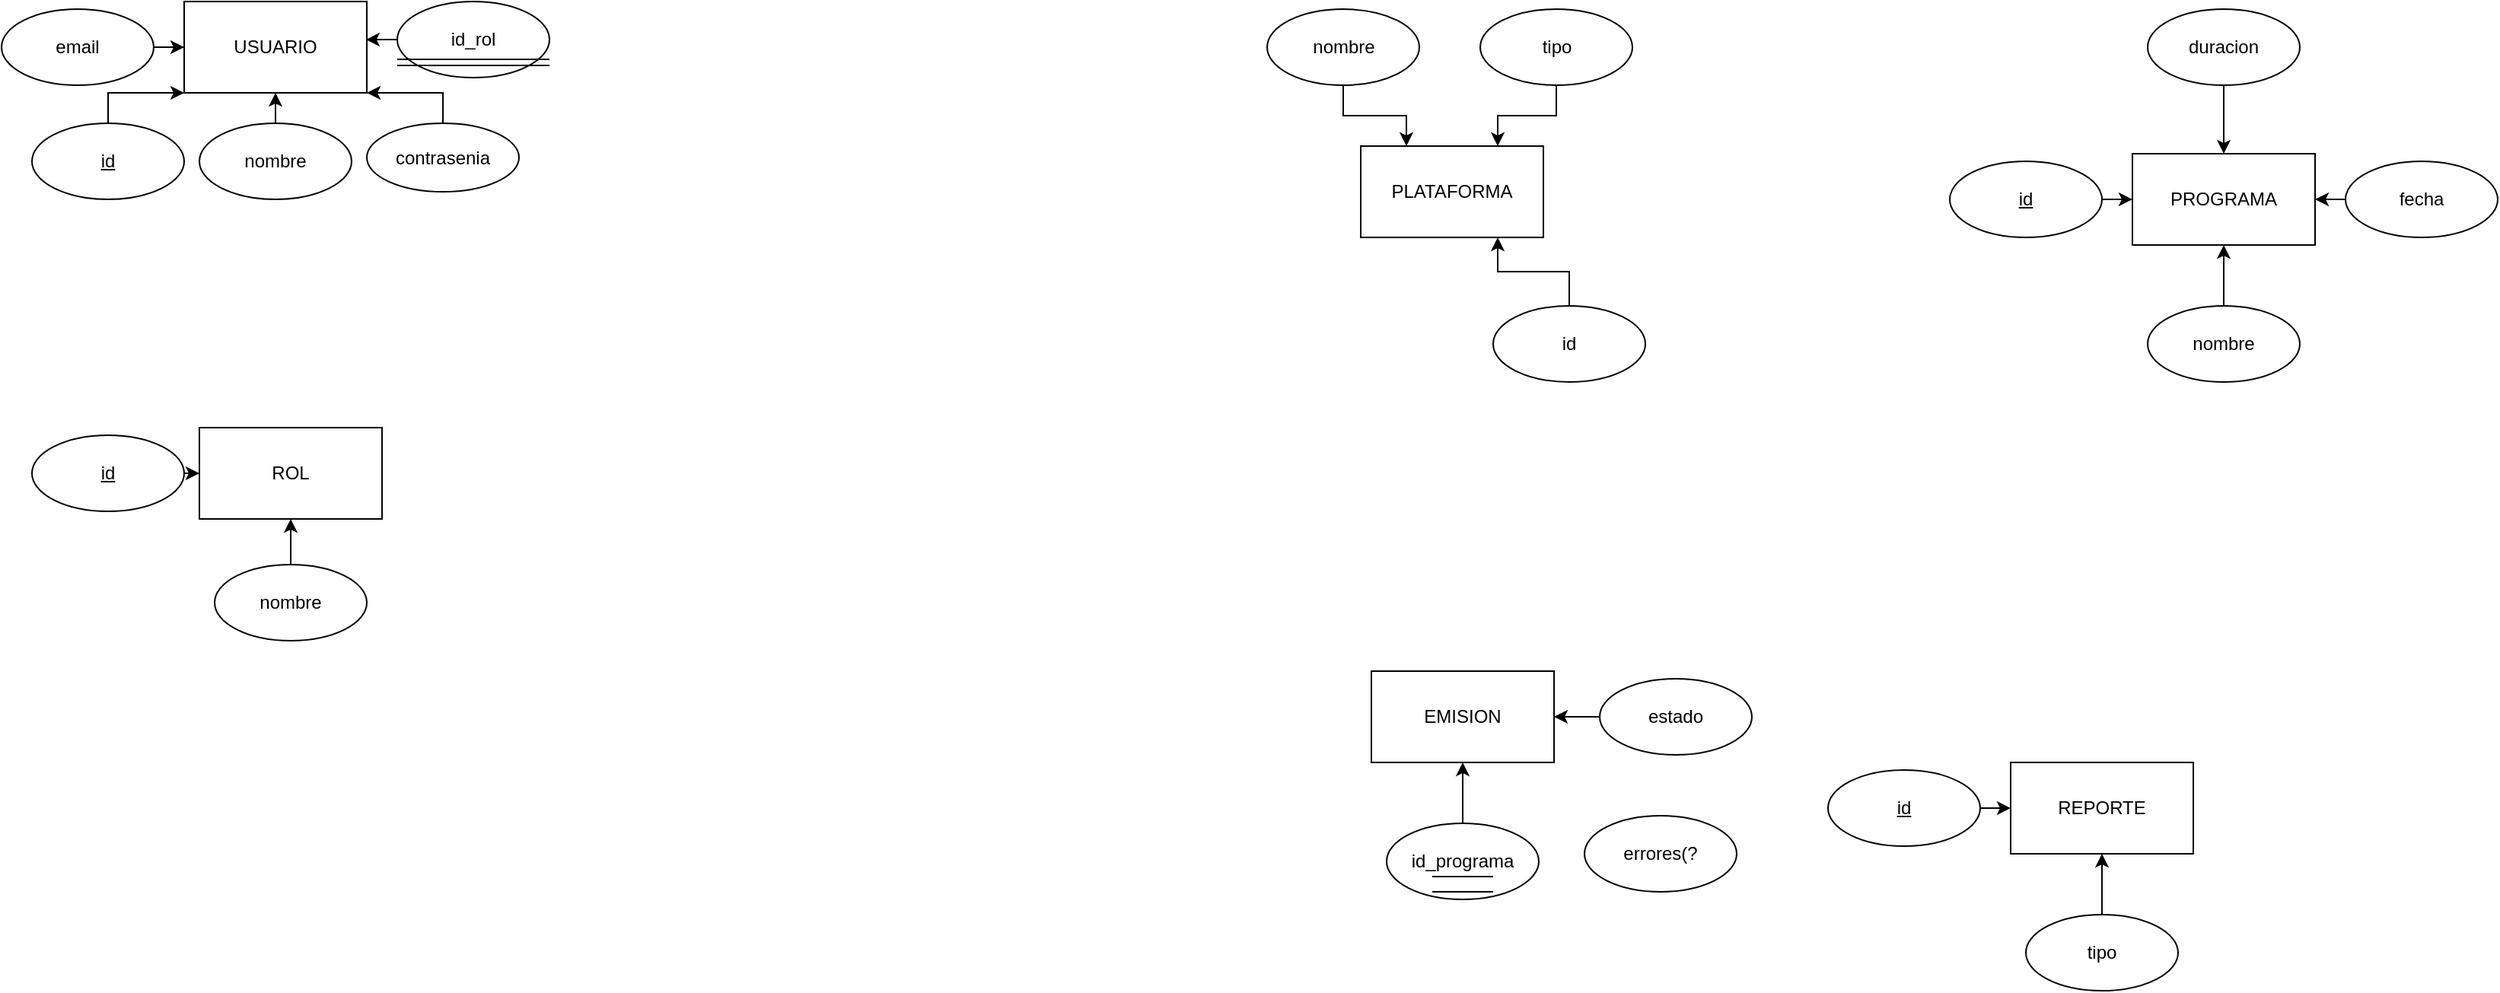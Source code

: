 <mxfile version="21.2.8" type="device">
  <diagram name="Página-1" id="XmaXczBZtw39XaAU-WEB">
    <mxGraphModel dx="305" dy="539" grid="1" gridSize="10" guides="1" tooltips="1" connect="1" arrows="1" fold="1" page="1" pageScale="1" pageWidth="827" pageHeight="1169" math="0" shadow="0">
      <root>
        <mxCell id="0" />
        <mxCell id="1" parent="0" />
        <mxCell id="rqW7YL4g15R7MDvtS0Pd-1" value="USUARIO" style="rounded=0;whiteSpace=wrap;html=1;" parent="1" vertex="1">
          <mxGeometry x="140" y="30" width="120" height="60" as="geometry" />
        </mxCell>
        <mxCell id="rqW7YL4g15R7MDvtS0Pd-12" style="edgeStyle=orthogonalEdgeStyle;rounded=0;orthogonalLoop=1;jettySize=auto;html=1;exitX=0.5;exitY=0;exitDx=0;exitDy=0;entryX=0;entryY=1;entryDx=0;entryDy=0;" parent="1" source="rqW7YL4g15R7MDvtS0Pd-2" target="rqW7YL4g15R7MDvtS0Pd-1" edge="1">
          <mxGeometry relative="1" as="geometry" />
        </mxCell>
        <mxCell id="rqW7YL4g15R7MDvtS0Pd-2" value="&lt;u&gt;id&lt;/u&gt;" style="ellipse;whiteSpace=wrap;html=1;" parent="1" vertex="1">
          <mxGeometry x="40" y="110" width="100" height="50" as="geometry" />
        </mxCell>
        <mxCell id="rqW7YL4g15R7MDvtS0Pd-13" style="edgeStyle=orthogonalEdgeStyle;rounded=0;orthogonalLoop=1;jettySize=auto;html=1;exitX=0.5;exitY=0;exitDx=0;exitDy=0;entryX=0.5;entryY=1;entryDx=0;entryDy=0;" parent="1" source="rqW7YL4g15R7MDvtS0Pd-3" target="rqW7YL4g15R7MDvtS0Pd-1" edge="1">
          <mxGeometry relative="1" as="geometry" />
        </mxCell>
        <mxCell id="rqW7YL4g15R7MDvtS0Pd-3" value="nombre" style="ellipse;whiteSpace=wrap;html=1;" parent="1" vertex="1">
          <mxGeometry x="150" y="110" width="100" height="50" as="geometry" />
        </mxCell>
        <mxCell id="rqW7YL4g15R7MDvtS0Pd-14" style="edgeStyle=orthogonalEdgeStyle;rounded=0;orthogonalLoop=1;jettySize=auto;html=1;exitX=0.5;exitY=0;exitDx=0;exitDy=0;entryX=1;entryY=1;entryDx=0;entryDy=0;" parent="1" source="rqW7YL4g15R7MDvtS0Pd-5" target="rqW7YL4g15R7MDvtS0Pd-1" edge="1">
          <mxGeometry relative="1" as="geometry" />
        </mxCell>
        <mxCell id="rqW7YL4g15R7MDvtS0Pd-5" value="contrasenia" style="ellipse;whiteSpace=wrap;html=1;" parent="1" vertex="1">
          <mxGeometry x="260" y="110" width="100" height="45" as="geometry" />
        </mxCell>
        <mxCell id="rqW7YL4g15R7MDvtS0Pd-16" style="edgeStyle=orthogonalEdgeStyle;rounded=0;orthogonalLoop=1;jettySize=auto;html=1;exitX=0;exitY=0.5;exitDx=0;exitDy=0;entryX=0.995;entryY=0.417;entryDx=0;entryDy=0;entryPerimeter=0;" parent="1" source="rqW7YL4g15R7MDvtS0Pd-6" target="rqW7YL4g15R7MDvtS0Pd-1" edge="1">
          <mxGeometry relative="1" as="geometry" />
        </mxCell>
        <mxCell id="rqW7YL4g15R7MDvtS0Pd-6" value="id_rol" style="ellipse;whiteSpace=wrap;html=1;" parent="1" vertex="1">
          <mxGeometry x="280" y="30" width="100" height="50" as="geometry" />
        </mxCell>
        <mxCell id="rqW7YL4g15R7MDvtS0Pd-8" value="" style="shape=link;html=1;rounded=0;" parent="1" edge="1">
          <mxGeometry width="100" relative="1" as="geometry">
            <mxPoint x="280" y="70" as="sourcePoint" />
            <mxPoint x="380" y="70" as="targetPoint" />
          </mxGeometry>
        </mxCell>
        <mxCell id="rqW7YL4g15R7MDvtS0Pd-11" style="edgeStyle=orthogonalEdgeStyle;rounded=0;orthogonalLoop=1;jettySize=auto;html=1;entryX=0;entryY=0.5;entryDx=0;entryDy=0;" parent="1" source="rqW7YL4g15R7MDvtS0Pd-10" target="rqW7YL4g15R7MDvtS0Pd-1" edge="1">
          <mxGeometry relative="1" as="geometry" />
        </mxCell>
        <mxCell id="rqW7YL4g15R7MDvtS0Pd-10" value="email" style="ellipse;whiteSpace=wrap;html=1;" parent="1" vertex="1">
          <mxGeometry x="20" y="35" width="100" height="50" as="geometry" />
        </mxCell>
        <mxCell id="rqW7YL4g15R7MDvtS0Pd-17" value="ROL" style="rounded=0;whiteSpace=wrap;html=1;" parent="1" vertex="1">
          <mxGeometry x="150" y="310" width="120" height="60" as="geometry" />
        </mxCell>
        <mxCell id="rqW7YL4g15R7MDvtS0Pd-22" style="edgeStyle=orthogonalEdgeStyle;rounded=0;orthogonalLoop=1;jettySize=auto;html=1;exitX=1;exitY=0.5;exitDx=0;exitDy=0;entryX=0;entryY=0.5;entryDx=0;entryDy=0;" parent="1" source="rqW7YL4g15R7MDvtS0Pd-19" target="rqW7YL4g15R7MDvtS0Pd-17" edge="1">
          <mxGeometry relative="1" as="geometry" />
        </mxCell>
        <mxCell id="rqW7YL4g15R7MDvtS0Pd-19" value="&lt;u&gt;id&lt;/u&gt;" style="ellipse;whiteSpace=wrap;html=1;" parent="1" vertex="1">
          <mxGeometry x="40" y="315" width="100" height="50" as="geometry" />
        </mxCell>
        <mxCell id="rqW7YL4g15R7MDvtS0Pd-21" style="edgeStyle=orthogonalEdgeStyle;rounded=0;orthogonalLoop=1;jettySize=auto;html=1;exitX=0.5;exitY=0;exitDx=0;exitDy=0;entryX=0.5;entryY=1;entryDx=0;entryDy=0;" parent="1" source="rqW7YL4g15R7MDvtS0Pd-20" target="rqW7YL4g15R7MDvtS0Pd-17" edge="1">
          <mxGeometry relative="1" as="geometry" />
        </mxCell>
        <mxCell id="rqW7YL4g15R7MDvtS0Pd-20" value="nombre" style="ellipse;whiteSpace=wrap;html=1;" parent="1" vertex="1">
          <mxGeometry x="160" y="400" width="100" height="50" as="geometry" />
        </mxCell>
        <mxCell id="rqW7YL4g15R7MDvtS0Pd-23" value="PROGRAMA" style="rounded=0;whiteSpace=wrap;html=1;" parent="1" vertex="1">
          <mxGeometry x="1420" y="130" width="120" height="60" as="geometry" />
        </mxCell>
        <mxCell id="mop9O-GcYV7ENMn5UV4q-4" style="edgeStyle=orthogonalEdgeStyle;rounded=0;orthogonalLoop=1;jettySize=auto;html=1;exitX=1;exitY=0.5;exitDx=0;exitDy=0;entryX=0;entryY=0.5;entryDx=0;entryDy=0;" edge="1" parent="1" source="rqW7YL4g15R7MDvtS0Pd-25" target="rqW7YL4g15R7MDvtS0Pd-23">
          <mxGeometry relative="1" as="geometry" />
        </mxCell>
        <mxCell id="rqW7YL4g15R7MDvtS0Pd-25" value="&lt;u&gt;id&lt;/u&gt;" style="ellipse;whiteSpace=wrap;html=1;" parent="1" vertex="1">
          <mxGeometry x="1300" y="135" width="100" height="50" as="geometry" />
        </mxCell>
        <mxCell id="mop9O-GcYV7ENMn5UV4q-5" style="edgeStyle=orthogonalEdgeStyle;rounded=0;orthogonalLoop=1;jettySize=auto;html=1;exitX=0.5;exitY=0;exitDx=0;exitDy=0;" edge="1" parent="1" source="rqW7YL4g15R7MDvtS0Pd-26" target="rqW7YL4g15R7MDvtS0Pd-23">
          <mxGeometry relative="1" as="geometry" />
        </mxCell>
        <mxCell id="rqW7YL4g15R7MDvtS0Pd-26" value="nombre" style="ellipse;whiteSpace=wrap;html=1;" parent="1" vertex="1">
          <mxGeometry x="1430" y="230" width="100" height="50" as="geometry" />
        </mxCell>
        <mxCell id="rqW7YL4g15R7MDvtS0Pd-38" style="edgeStyle=orthogonalEdgeStyle;rounded=0;orthogonalLoop=1;jettySize=auto;html=1;exitX=0;exitY=0.5;exitDx=0;exitDy=0;entryX=1;entryY=0.5;entryDx=0;entryDy=0;" parent="1" source="rqW7YL4g15R7MDvtS0Pd-28" target="rqW7YL4g15R7MDvtS0Pd-23" edge="1">
          <mxGeometry relative="1" as="geometry" />
        </mxCell>
        <mxCell id="rqW7YL4g15R7MDvtS0Pd-28" value="fecha" style="ellipse;whiteSpace=wrap;html=1;" parent="1" vertex="1">
          <mxGeometry x="1560" y="135" width="100" height="50" as="geometry" />
        </mxCell>
        <mxCell id="mop9O-GcYV7ENMn5UV4q-6" style="edgeStyle=orthogonalEdgeStyle;rounded=0;orthogonalLoop=1;jettySize=auto;html=1;exitX=0.5;exitY=1;exitDx=0;exitDy=0;entryX=0.5;entryY=0;entryDx=0;entryDy=0;" edge="1" parent="1" source="rqW7YL4g15R7MDvtS0Pd-29" target="rqW7YL4g15R7MDvtS0Pd-23">
          <mxGeometry relative="1" as="geometry" />
        </mxCell>
        <mxCell id="rqW7YL4g15R7MDvtS0Pd-29" value="duracion" style="ellipse;whiteSpace=wrap;html=1;" parent="1" vertex="1">
          <mxGeometry x="1430" y="35" width="100" height="50" as="geometry" />
        </mxCell>
        <mxCell id="rqW7YL4g15R7MDvtS0Pd-30" value="EMISION" style="rounded=0;whiteSpace=wrap;html=1;" parent="1" vertex="1">
          <mxGeometry x="920" y="470" width="120" height="60" as="geometry" />
        </mxCell>
        <mxCell id="rqW7YL4g15R7MDvtS0Pd-41" style="edgeStyle=orthogonalEdgeStyle;rounded=0;orthogonalLoop=1;jettySize=auto;html=1;exitX=0;exitY=0.5;exitDx=0;exitDy=0;" parent="1" source="rqW7YL4g15R7MDvtS0Pd-31" target="rqW7YL4g15R7MDvtS0Pd-30" edge="1">
          <mxGeometry relative="1" as="geometry" />
        </mxCell>
        <mxCell id="rqW7YL4g15R7MDvtS0Pd-31" value="estado" style="ellipse;whiteSpace=wrap;html=1;" parent="1" vertex="1">
          <mxGeometry x="1070" y="475" width="100" height="50" as="geometry" />
        </mxCell>
        <mxCell id="mop9O-GcYV7ENMn5UV4q-7" style="edgeStyle=orthogonalEdgeStyle;rounded=0;orthogonalLoop=1;jettySize=auto;html=1;exitX=0.5;exitY=0;exitDx=0;exitDy=0;entryX=0.5;entryY=1;entryDx=0;entryDy=0;" edge="1" parent="1" source="rqW7YL4g15R7MDvtS0Pd-33" target="rqW7YL4g15R7MDvtS0Pd-30">
          <mxGeometry relative="1" as="geometry" />
        </mxCell>
        <mxCell id="rqW7YL4g15R7MDvtS0Pd-33" value="id_programa" style="ellipse;whiteSpace=wrap;html=1;" parent="1" vertex="1">
          <mxGeometry x="930" y="570" width="100" height="50" as="geometry" />
        </mxCell>
        <mxCell id="rqW7YL4g15R7MDvtS0Pd-34" value="" style="endArrow=none;html=1;rounded=0;" parent="1" edge="1">
          <mxGeometry width="50" height="50" relative="1" as="geometry">
            <mxPoint x="960" y="605" as="sourcePoint" />
            <mxPoint x="1000" y="605" as="targetPoint" />
          </mxGeometry>
        </mxCell>
        <mxCell id="rqW7YL4g15R7MDvtS0Pd-35" value="" style="endArrow=none;html=1;rounded=0;" parent="1" edge="1">
          <mxGeometry width="50" height="50" relative="1" as="geometry">
            <mxPoint x="960" y="615" as="sourcePoint" />
            <mxPoint x="1000" y="615" as="targetPoint" />
          </mxGeometry>
        </mxCell>
        <mxCell id="rqW7YL4g15R7MDvtS0Pd-44" value="errores(?" style="ellipse;whiteSpace=wrap;html=1;" parent="1" vertex="1">
          <mxGeometry x="1060" y="565" width="100" height="50" as="geometry" />
        </mxCell>
        <mxCell id="rqW7YL4g15R7MDvtS0Pd-45" value="PLATAFORMA" style="rounded=0;whiteSpace=wrap;html=1;" parent="1" vertex="1">
          <mxGeometry x="913" y="125" width="120" height="60" as="geometry" />
        </mxCell>
        <mxCell id="mop9O-GcYV7ENMn5UV4q-3" style="edgeStyle=orthogonalEdgeStyle;rounded=0;orthogonalLoop=1;jettySize=auto;html=1;exitX=0.5;exitY=0;exitDx=0;exitDy=0;entryX=0.75;entryY=1;entryDx=0;entryDy=0;" edge="1" parent="1" source="rqW7YL4g15R7MDvtS0Pd-46" target="rqW7YL4g15R7MDvtS0Pd-45">
          <mxGeometry relative="1" as="geometry" />
        </mxCell>
        <mxCell id="rqW7YL4g15R7MDvtS0Pd-46" value="id" style="ellipse;whiteSpace=wrap;html=1;" parent="1" vertex="1">
          <mxGeometry x="1000" y="230" width="100" height="50" as="geometry" />
        </mxCell>
        <mxCell id="rqW7YL4g15R7MDvtS0Pd-49" style="edgeStyle=orthogonalEdgeStyle;rounded=0;orthogonalLoop=1;jettySize=auto;html=1;exitX=0.5;exitY=1;exitDx=0;exitDy=0;entryX=0.75;entryY=0;entryDx=0;entryDy=0;" parent="1" source="rqW7YL4g15R7MDvtS0Pd-48" target="rqW7YL4g15R7MDvtS0Pd-45" edge="1">
          <mxGeometry relative="1" as="geometry" />
        </mxCell>
        <mxCell id="rqW7YL4g15R7MDvtS0Pd-48" value="tipo" style="ellipse;whiteSpace=wrap;html=1;" parent="1" vertex="1">
          <mxGeometry x="991.5" y="35" width="100" height="50" as="geometry" />
        </mxCell>
        <mxCell id="mop9O-GcYV7ENMn5UV4q-2" style="edgeStyle=orthogonalEdgeStyle;rounded=0;orthogonalLoop=1;jettySize=auto;html=1;exitX=0.5;exitY=1;exitDx=0;exitDy=0;entryX=0.25;entryY=0;entryDx=0;entryDy=0;" edge="1" parent="1" source="mop9O-GcYV7ENMn5UV4q-1" target="rqW7YL4g15R7MDvtS0Pd-45">
          <mxGeometry relative="1" as="geometry" />
        </mxCell>
        <mxCell id="mop9O-GcYV7ENMn5UV4q-1" value="nombre" style="ellipse;whiteSpace=wrap;html=1;" vertex="1" parent="1">
          <mxGeometry x="851.5" y="35" width="100" height="50" as="geometry" />
        </mxCell>
        <mxCell id="mop9O-GcYV7ENMn5UV4q-8" value="REPORTE" style="rounded=0;whiteSpace=wrap;html=1;" vertex="1" parent="1">
          <mxGeometry x="1340" y="530" width="120" height="60" as="geometry" />
        </mxCell>
        <mxCell id="mop9O-GcYV7ENMn5UV4q-11" style="edgeStyle=orthogonalEdgeStyle;rounded=0;orthogonalLoop=1;jettySize=auto;html=1;exitX=1;exitY=0.5;exitDx=0;exitDy=0;entryX=0;entryY=0.5;entryDx=0;entryDy=0;" edge="1" parent="1" source="mop9O-GcYV7ENMn5UV4q-10" target="mop9O-GcYV7ENMn5UV4q-8">
          <mxGeometry relative="1" as="geometry" />
        </mxCell>
        <mxCell id="mop9O-GcYV7ENMn5UV4q-10" value="&lt;u&gt;id&lt;/u&gt;" style="ellipse;whiteSpace=wrap;html=1;" vertex="1" parent="1">
          <mxGeometry x="1220" y="535" width="100" height="50" as="geometry" />
        </mxCell>
        <mxCell id="mop9O-GcYV7ENMn5UV4q-13" style="edgeStyle=orthogonalEdgeStyle;rounded=0;orthogonalLoop=1;jettySize=auto;html=1;exitX=0.5;exitY=0;exitDx=0;exitDy=0;entryX=0.5;entryY=1;entryDx=0;entryDy=0;" edge="1" parent="1" source="mop9O-GcYV7ENMn5UV4q-12" target="mop9O-GcYV7ENMn5UV4q-8">
          <mxGeometry relative="1" as="geometry" />
        </mxCell>
        <mxCell id="mop9O-GcYV7ENMn5UV4q-12" value="tipo" style="ellipse;whiteSpace=wrap;html=1;" vertex="1" parent="1">
          <mxGeometry x="1350" y="630" width="100" height="50" as="geometry" />
        </mxCell>
      </root>
    </mxGraphModel>
  </diagram>
</mxfile>
